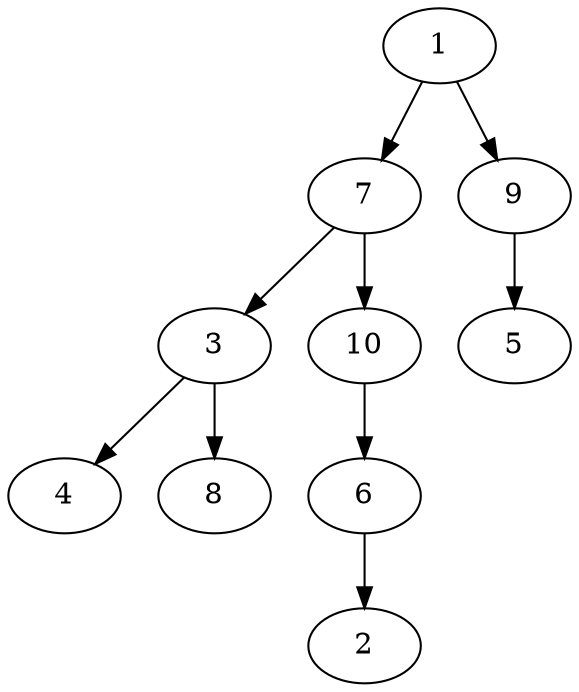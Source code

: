 digraph "G" {
    1 -> 7
    1 -> 9
    7 -> 3
    7 -> 10
    3 -> 4
    3 -> 8
    10 -> 6
    6 -> 2
    9 -> 5
}
